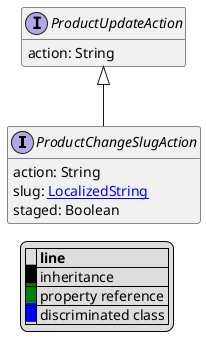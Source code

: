 @startuml

hide empty fields
hide empty methods
legend
|= |= line |
|<back:black>   </back>| inheritance |
|<back:green>   </back>| property reference |
|<back:blue>   </back>| discriminated class |
endlegend
interface ProductChangeSlugAction [[ProductChangeSlugAction.svg]] extends ProductUpdateAction {
    action: String
    slug: [[LocalizedString.svg LocalizedString]]
    staged: Boolean
}
interface ProductUpdateAction [[ProductUpdateAction.svg]]  {
    action: String
}





@enduml
